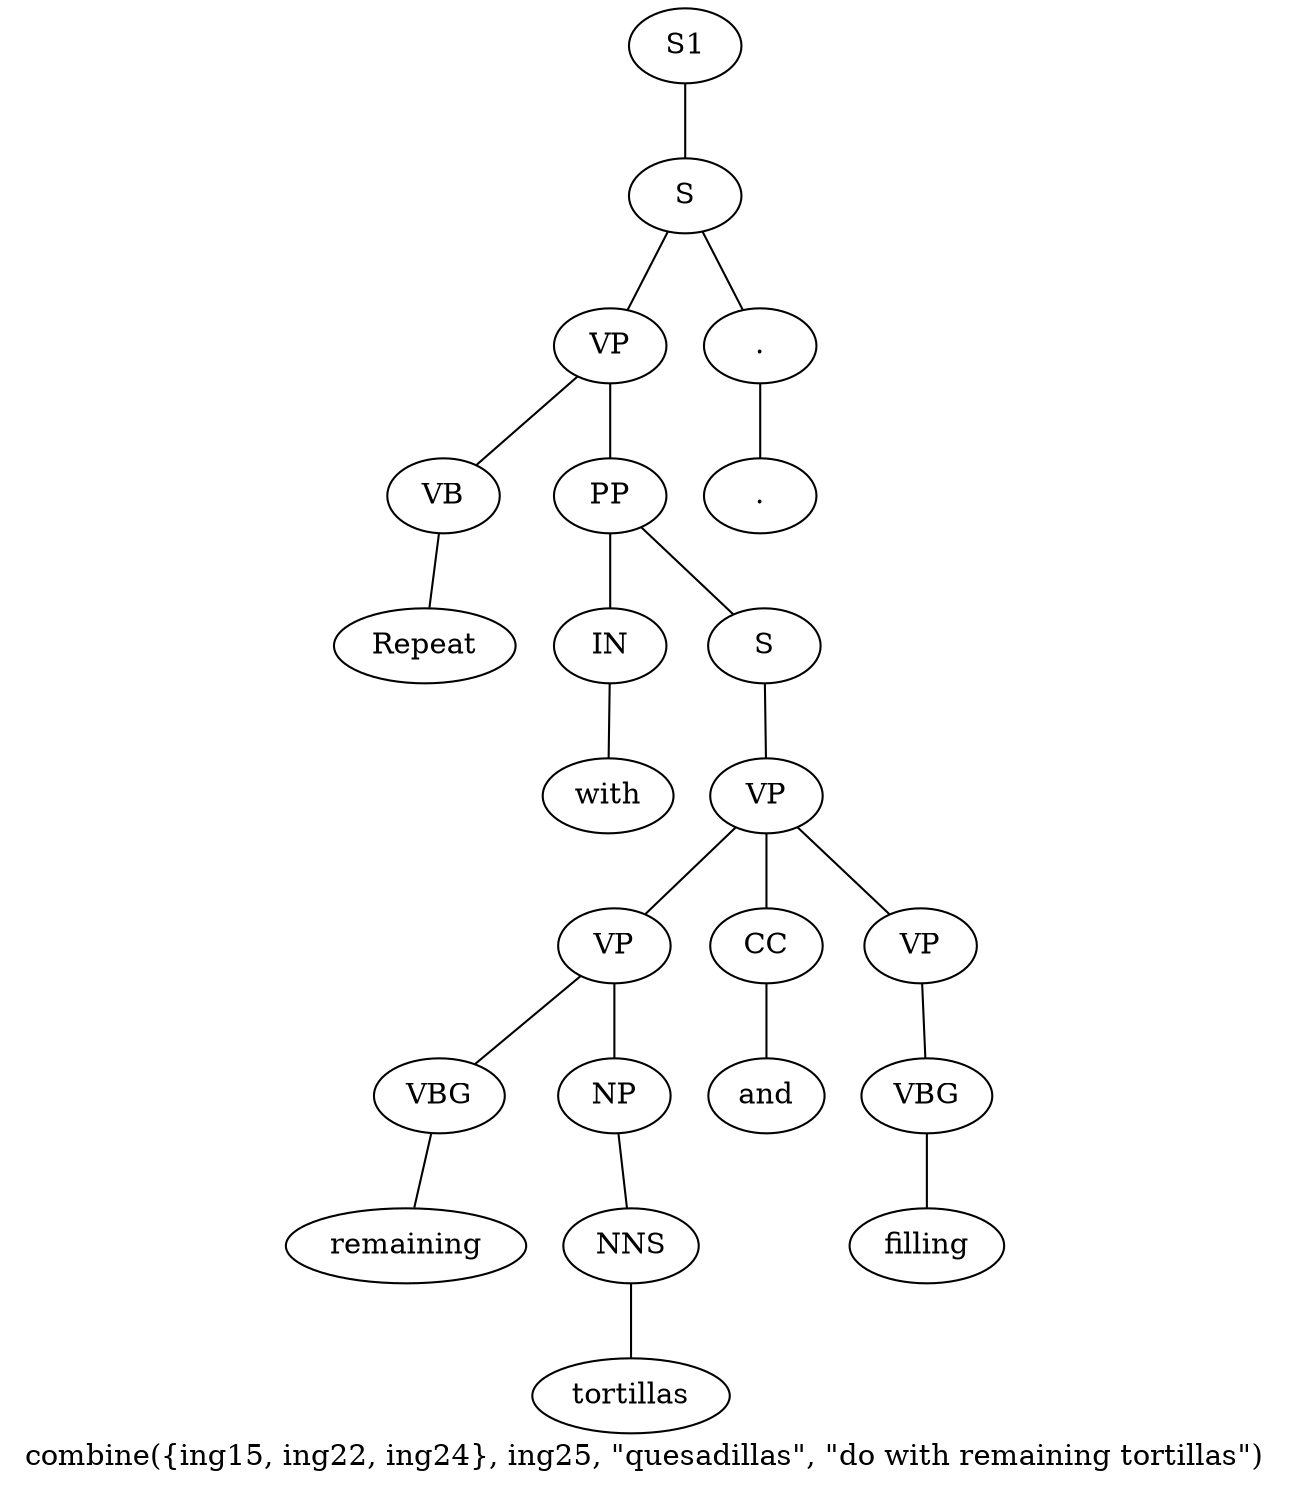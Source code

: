 graph SyntaxGraph {
	label = "combine({ing15, ing22, ing24}, ing25, \"quesadillas\", \"do with remaining tortillas\")";
	Node0 [label="S1"];
	Node1 [label="S"];
	Node2 [label="VP"];
	Node3 [label="VB"];
	Node4 [label="Repeat"];
	Node5 [label="PP"];
	Node6 [label="IN"];
	Node7 [label="with"];
	Node8 [label="S"];
	Node9 [label="VP"];
	Node10 [label="VP"];
	Node11 [label="VBG"];
	Node12 [label="remaining"];
	Node13 [label="NP"];
	Node14 [label="NNS"];
	Node15 [label="tortillas"];
	Node16 [label="CC"];
	Node17 [label="and"];
	Node18 [label="VP"];
	Node19 [label="VBG"];
	Node20 [label="filling"];
	Node21 [label="."];
	Node22 [label="."];

	Node0 -- Node1;
	Node1 -- Node2;
	Node1 -- Node21;
	Node2 -- Node3;
	Node2 -- Node5;
	Node3 -- Node4;
	Node5 -- Node6;
	Node5 -- Node8;
	Node6 -- Node7;
	Node8 -- Node9;
	Node9 -- Node10;
	Node9 -- Node16;
	Node9 -- Node18;
	Node10 -- Node11;
	Node10 -- Node13;
	Node11 -- Node12;
	Node13 -- Node14;
	Node14 -- Node15;
	Node16 -- Node17;
	Node18 -- Node19;
	Node19 -- Node20;
	Node21 -- Node22;
}